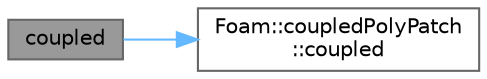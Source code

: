 digraph "coupled"
{
 // LATEX_PDF_SIZE
  bgcolor="transparent";
  edge [fontname=Helvetica,fontsize=10,labelfontname=Helvetica,labelfontsize=10];
  node [fontname=Helvetica,fontsize=10,shape=box,height=0.2,width=0.4];
  rankdir="LR";
  Node1 [id="Node000001",label="coupled",height=0.2,width=0.4,color="gray40", fillcolor="grey60", style="filled", fontcolor="black",tooltip=" "];
  Node1 -> Node2 [id="edge1_Node000001_Node000002",color="steelblue1",style="solid",tooltip=" "];
  Node2 [id="Node000002",label="Foam::coupledPolyPatch\l::coupled",height=0.2,width=0.4,color="grey40", fillcolor="white", style="filled",URL="$classFoam_1_1coupledPolyPatch.html#a39c01db0e66d00fe0621a0c7e5fc4ead",tooltip=" "];
}
